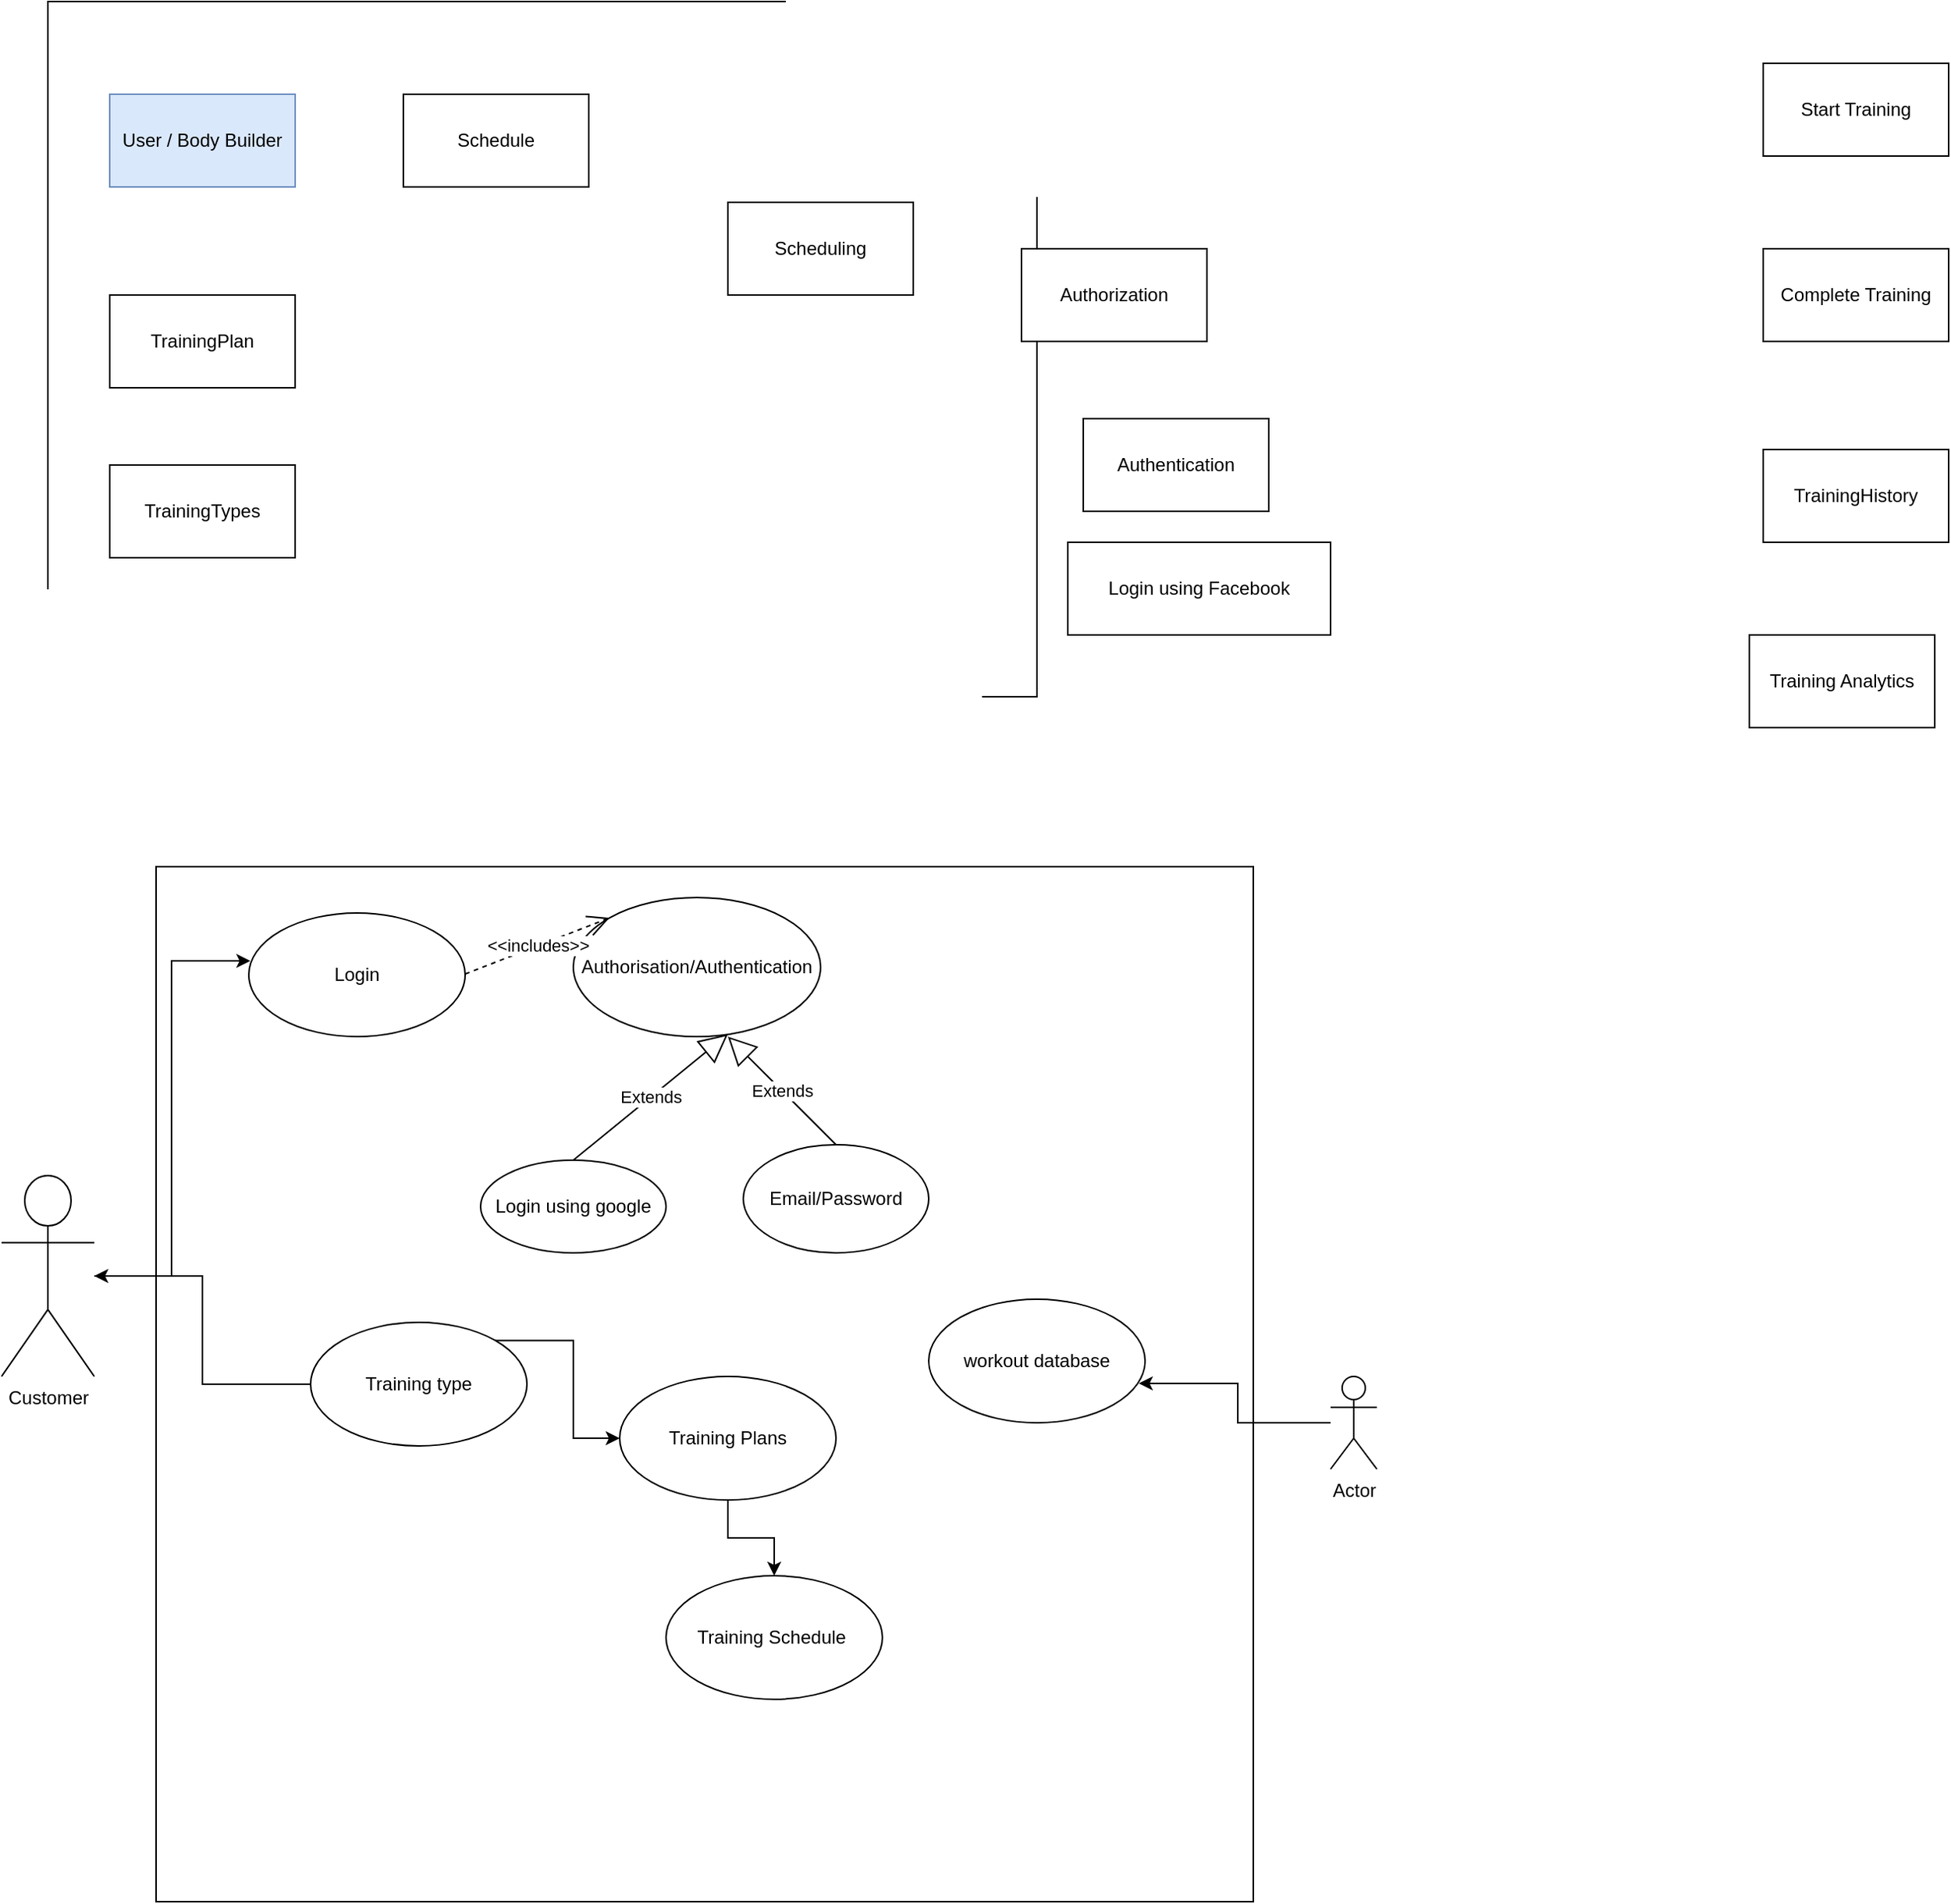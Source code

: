 <mxfile version="17.1.0" type="github"><diagram id="KZ_TLIkIs8fwgdtM64H9" name="Page-1"><mxGraphModel dx="946" dy="640" grid="1" gridSize="10" guides="1" tooltips="1" connect="1" arrows="1" fold="1" page="1" pageScale="1" pageWidth="827" pageHeight="1169" math="0" shadow="0"><root><mxCell id="0"/><mxCell id="1" parent="0"/><mxCell id="rCfFXvJegGpF5xqkFeD4-1" value="" style="rounded=0;whiteSpace=wrap;html=1;" vertex="1" parent="1"><mxGeometry x="80" y="70" width="640" height="450" as="geometry"/></mxCell><mxCell id="rCfFXvJegGpF5xqkFeD4-2" value="User / Body Builder" style="rounded=0;whiteSpace=wrap;html=1;fillColor=#dae8fc;strokeColor=#6c8ebf;" vertex="1" parent="1"><mxGeometry x="120" y="130" width="120" height="60" as="geometry"/></mxCell><mxCell id="rCfFXvJegGpF5xqkFeD4-3" value="Schedule" style="rounded=0;whiteSpace=wrap;html=1;" vertex="1" parent="1"><mxGeometry x="310" y="130" width="120" height="60" as="geometry"/></mxCell><mxCell id="rCfFXvJegGpF5xqkFeD4-4" value="Scheduling" style="rounded=0;whiteSpace=wrap;html=1;" vertex="1" parent="1"><mxGeometry x="520" y="200" width="120" height="60" as="geometry"/></mxCell><mxCell id="rCfFXvJegGpF5xqkFeD4-5" value="TrainingPlan" style="rounded=0;whiteSpace=wrap;html=1;" vertex="1" parent="1"><mxGeometry x="120" y="260" width="120" height="60" as="geometry"/></mxCell><mxCell id="rCfFXvJegGpF5xqkFeD4-6" value="TrainingTypes" style="rounded=0;whiteSpace=wrap;html=1;" vertex="1" parent="1"><mxGeometry x="120" y="370" width="120" height="60" as="geometry"/></mxCell><mxCell id="rCfFXvJegGpF5xqkFeD4-7" value="Start Training" style="rounded=0;whiteSpace=wrap;html=1;" vertex="1" parent="1"><mxGeometry x="1190" y="110" width="120" height="60" as="geometry"/></mxCell><mxCell id="rCfFXvJegGpF5xqkFeD4-8" value="Complete Training" style="rounded=0;whiteSpace=wrap;html=1;" vertex="1" parent="1"><mxGeometry x="1190" y="230" width="120" height="60" as="geometry"/></mxCell><mxCell id="rCfFXvJegGpF5xqkFeD4-9" value="TrainingHistory" style="rounded=0;whiteSpace=wrap;html=1;" vertex="1" parent="1"><mxGeometry x="1190" y="360" width="120" height="60" as="geometry"/></mxCell><mxCell id="rCfFXvJegGpF5xqkFeD4-10" value="Training Analytics" style="rounded=0;whiteSpace=wrap;html=1;" vertex="1" parent="1"><mxGeometry x="1181" y="480" width="120" height="60" as="geometry"/></mxCell><mxCell id="rCfFXvJegGpF5xqkFeD4-11" value="Authentication" style="rounded=0;whiteSpace=wrap;html=1;" vertex="1" parent="1"><mxGeometry x="750" y="340" width="120" height="60" as="geometry"/></mxCell><mxCell id="rCfFXvJegGpF5xqkFeD4-12" value="Authorization" style="rounded=0;whiteSpace=wrap;html=1;" vertex="1" parent="1"><mxGeometry x="710" y="230" width="120" height="60" as="geometry"/></mxCell><mxCell id="rCfFXvJegGpF5xqkFeD4-13" value="Login using Facebook" style="rounded=0;whiteSpace=wrap;html=1;" vertex="1" parent="1"><mxGeometry x="740" y="420" width="170" height="60" as="geometry"/></mxCell><mxCell id="rCfFXvJegGpF5xqkFeD4-15" value="" style="rounded=0;whiteSpace=wrap;html=1;" vertex="1" parent="1"><mxGeometry x="150" y="630" width="710" height="670" as="geometry"/></mxCell><mxCell id="rCfFXvJegGpF5xqkFeD4-41" style="edgeStyle=orthogonalEdgeStyle;rounded=0;orthogonalLoop=1;jettySize=auto;html=1;" edge="1" parent="1" source="rCfFXvJegGpF5xqkFeD4-16" target="rCfFXvJegGpF5xqkFeD4-24"><mxGeometry relative="1" as="geometry"/></mxCell><mxCell id="rCfFXvJegGpF5xqkFeD4-43" style="edgeStyle=orthogonalEdgeStyle;rounded=0;orthogonalLoop=1;jettySize=auto;html=1;exitX=1;exitY=0;exitDx=0;exitDy=0;" edge="1" parent="1" source="rCfFXvJegGpF5xqkFeD4-16" target="rCfFXvJegGpF5xqkFeD4-20"><mxGeometry relative="1" as="geometry"/></mxCell><mxCell id="rCfFXvJegGpF5xqkFeD4-16" value="Training type" style="ellipse;whiteSpace=wrap;html=1;" vertex="1" parent="1"><mxGeometry x="250" y="925" width="140" height="80" as="geometry"/></mxCell><mxCell id="rCfFXvJegGpF5xqkFeD4-17" value="Training Schedule&amp;nbsp;" style="ellipse;whiteSpace=wrap;html=1;" vertex="1" parent="1"><mxGeometry x="480" y="1089" width="140" height="80" as="geometry"/></mxCell><mxCell id="rCfFXvJegGpF5xqkFeD4-18" value="workout database" style="ellipse;whiteSpace=wrap;html=1;" vertex="1" parent="1"><mxGeometry x="650" y="910" width="140" height="80" as="geometry"/></mxCell><mxCell id="rCfFXvJegGpF5xqkFeD4-19" value="Email/Password" style="ellipse;whiteSpace=wrap;html=1;" vertex="1" parent="1"><mxGeometry x="530" y="810" width="120" height="70" as="geometry"/></mxCell><mxCell id="rCfFXvJegGpF5xqkFeD4-44" style="edgeStyle=orthogonalEdgeStyle;rounded=0;orthogonalLoop=1;jettySize=auto;html=1;entryX=0.5;entryY=0;entryDx=0;entryDy=0;" edge="1" parent="1" source="rCfFXvJegGpF5xqkFeD4-20" target="rCfFXvJegGpF5xqkFeD4-17"><mxGeometry relative="1" as="geometry"/></mxCell><mxCell id="rCfFXvJegGpF5xqkFeD4-20" value="Training Plans" style="ellipse;whiteSpace=wrap;html=1;" vertex="1" parent="1"><mxGeometry x="450" y="960" width="140" height="80" as="geometry"/></mxCell><mxCell id="rCfFXvJegGpF5xqkFeD4-21" value="Login using google" style="ellipse;whiteSpace=wrap;html=1;" vertex="1" parent="1"><mxGeometry x="360" y="820" width="120" height="60" as="geometry"/></mxCell><mxCell id="rCfFXvJegGpF5xqkFeD4-22" value="Authorisation/Authentication" style="ellipse;whiteSpace=wrap;html=1;" vertex="1" parent="1"><mxGeometry x="420" y="650" width="160" height="90" as="geometry"/></mxCell><mxCell id="rCfFXvJegGpF5xqkFeD4-23" value="Login" style="ellipse;whiteSpace=wrap;html=1;" vertex="1" parent="1"><mxGeometry x="210" y="660" width="140" height="80" as="geometry"/></mxCell><mxCell id="rCfFXvJegGpF5xqkFeD4-35" style="edgeStyle=orthogonalEdgeStyle;rounded=0;orthogonalLoop=1;jettySize=auto;html=1;entryX=0.007;entryY=0.388;entryDx=0;entryDy=0;entryPerimeter=0;" edge="1" parent="1" source="rCfFXvJegGpF5xqkFeD4-24" target="rCfFXvJegGpF5xqkFeD4-23"><mxGeometry relative="1" as="geometry"/></mxCell><mxCell id="rCfFXvJegGpF5xqkFeD4-24" value="Customer" style="shape=umlActor;verticalLabelPosition=bottom;verticalAlign=top;html=1;" vertex="1" parent="1"><mxGeometry x="50" y="830" width="60" height="130" as="geometry"/></mxCell><mxCell id="rCfFXvJegGpF5xqkFeD4-45" style="edgeStyle=orthogonalEdgeStyle;rounded=0;orthogonalLoop=1;jettySize=auto;html=1;entryX=0.971;entryY=0.681;entryDx=0;entryDy=0;entryPerimeter=0;" edge="1" parent="1" source="rCfFXvJegGpF5xqkFeD4-42" target="rCfFXvJegGpF5xqkFeD4-18"><mxGeometry relative="1" as="geometry"/></mxCell><mxCell id="rCfFXvJegGpF5xqkFeD4-42" value="Actor" style="shape=umlActor;verticalLabelPosition=bottom;verticalAlign=top;html=1;" vertex="1" parent="1"><mxGeometry x="910" y="960" width="30" height="60" as="geometry"/></mxCell><mxCell id="rCfFXvJegGpF5xqkFeD4-47" value="&amp;lt;&amp;lt;includes&amp;gt;&amp;gt;" style="endArrow=open;endSize=12;dashed=1;html=1;rounded=0;entryX=0;entryY=0;entryDx=0;entryDy=0;" edge="1" parent="1" target="rCfFXvJegGpF5xqkFeD4-22"><mxGeometry width="160" relative="1" as="geometry"><mxPoint x="350" y="699.5" as="sourcePoint"/><mxPoint x="510" y="699.5" as="targetPoint"/></mxGeometry></mxCell><mxCell id="rCfFXvJegGpF5xqkFeD4-49" value="Extends" style="endArrow=block;endSize=16;endFill=0;html=1;rounded=0;entryX=0.625;entryY=0.983;entryDx=0;entryDy=0;entryPerimeter=0;exitX=0.5;exitY=0;exitDx=0;exitDy=0;" edge="1" parent="1" source="rCfFXvJegGpF5xqkFeD4-21" target="rCfFXvJegGpF5xqkFeD4-22"><mxGeometry width="160" relative="1" as="geometry"><mxPoint x="380" y="770" as="sourcePoint"/><mxPoint x="540" y="770" as="targetPoint"/></mxGeometry></mxCell><mxCell id="rCfFXvJegGpF5xqkFeD4-50" value="Extends" style="endArrow=block;endSize=16;endFill=0;html=1;rounded=0;exitX=0.5;exitY=0;exitDx=0;exitDy=0;" edge="1" parent="1" source="rCfFXvJegGpF5xqkFeD4-19"><mxGeometry width="160" relative="1" as="geometry"><mxPoint x="430" y="830" as="sourcePoint"/><mxPoint x="520" y="740" as="targetPoint"/></mxGeometry></mxCell></root></mxGraphModel></diagram></mxfile>